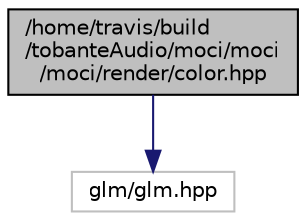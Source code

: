 digraph "/home/travis/build/tobanteAudio/moci/moci/moci/render/color.hpp"
{
  edge [fontname="Helvetica",fontsize="10",labelfontname="Helvetica",labelfontsize="10"];
  node [fontname="Helvetica",fontsize="10",shape=record];
  Node0 [label="/home/travis/build\l/tobanteAudio/moci/moci\l/moci/render/color.hpp",height=0.2,width=0.4,color="black", fillcolor="grey75", style="filled", fontcolor="black"];
  Node0 -> Node1 [color="midnightblue",fontsize="10",style="solid",fontname="Helvetica"];
  Node1 [label="glm/glm.hpp",height=0.2,width=0.4,color="grey75", fillcolor="white", style="filled"];
}
